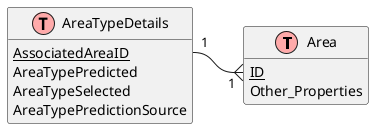 @startuml area_type_db_structure
!define table(x) class x << (T,#FFAAAA) >>
!define primary_key(x) <u>x</u>
hide methods
hide stereotypes

table(Area) {
  primary_key(ID)
  Other_Properties
}

table(AreaTypeDetails) {
  primary_key(AssociatedAreaID)
  AreaTypePredicted
  AreaTypeSelected
  AreaTypePredictionSource
}

Area::ID "1" }-l- "1" AreaTypeDetails::AssociatedAreaID
@enduml